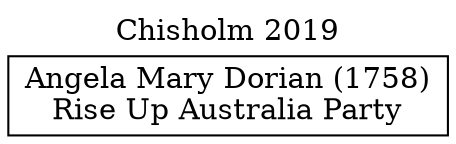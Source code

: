 // House preference flow
digraph "Angela Mary Dorian (1758)_Chisholm_2019" {
	graph [label="Chisholm 2019" labelloc=t mclimit=10]
	node [shape=box]
	"Angela Mary Dorian (1758)" [label="Angela Mary Dorian (1758)
Rise Up Australia Party"]
}
